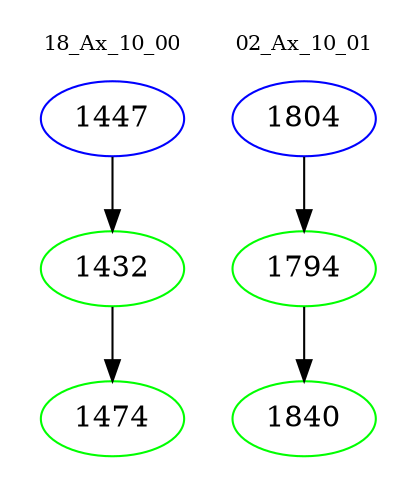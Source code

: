 digraph{
subgraph cluster_0 {
color = white
label = "18_Ax_10_00";
fontsize=10;
T0_1447 [label="1447", color="blue"]
T0_1447 -> T0_1432 [color="black"]
T0_1432 [label="1432", color="green"]
T0_1432 -> T0_1474 [color="black"]
T0_1474 [label="1474", color="green"]
}
subgraph cluster_1 {
color = white
label = "02_Ax_10_01";
fontsize=10;
T1_1804 [label="1804", color="blue"]
T1_1804 -> T1_1794 [color="black"]
T1_1794 [label="1794", color="green"]
T1_1794 -> T1_1840 [color="black"]
T1_1840 [label="1840", color="green"]
}
}
